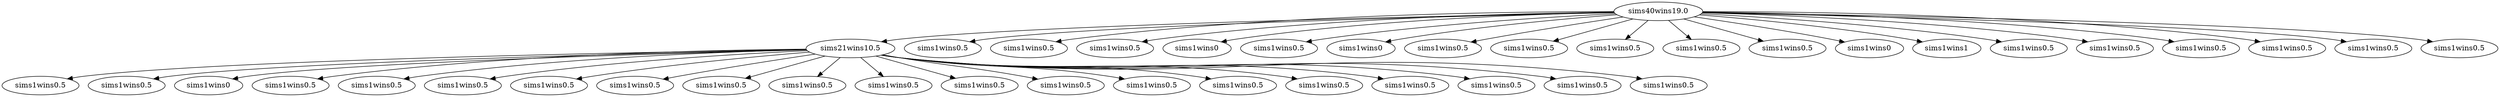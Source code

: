 digraph G { 
4357147448 [label="sims40wins19.0"];4357147448 -> { 4358072528 [label="sims21wins10.5"] 4358072808 [label="sims1wins0.5"] 4358073088 [label="sims1wins0.5"] 4358073368 [label="sims1wins0.5"] 4358073648 [label="sims1wins0"] 4358073928 [label="sims1wins0.5"] 4358074208 [label="sims1wins0"] 4358209720 [label="sims1wins0.5"] 4358210000 [label="sims1wins0.5"] 4358210280 [label="sims1wins0.5"] 4358210560 [label="sims1wins0.5"] 4358210840 [label="sims1wins0.5"] 4358211120 [label="sims1wins0"] 4358211400 [label="sims1wins1"] 4358211680 [label="sims1wins0.5"] 4358211960 [label="sims1wins0.5"] 4358212240 [label="sims1wins0.5"] 4358212520 [label="sims1wins0.5"] 4358212800 [label="sims1wins0.5"] 4358213080 [label="sims1wins0.5"] };
4358072528 [label="sims21wins10.5"];4358072528 -> { 4360014088 [label="sims1wins0.5"] 4360014424 [label="sims1wins0.5"] 4360014760 [label="sims1wins0"] 4360015096 [label="sims1wins0.5"] 4360015432 [label="sims1wins0.5"] 4360015768 [label="sims1wins0.5"] 4360024360 [label="sims1wins0.5"] 4360024696 [label="sims1wins0.5"] 4360025032 [label="sims1wins0.5"] 4360025368 [label="sims1wins0.5"] 4360025704 [label="sims1wins0.5"] 4360026040 [label="sims1wins0.5"] 4360026376 [label="sims1wins0.5"] 4360026712 [label="sims1wins0.5"] 4360027048 [label="sims1wins0.5"] 4360027384 [label="sims1wins0.5"] 4360027720 [label="sims1wins0.5"] 4360028056 [label="sims1wins0.5"] 4359647528 [label="sims1wins0.5"] 4359647864 [label="sims1wins0.5"] };
4360014088 [label="sims1wins0.5"];4360014088 -> { };
4360014424 [label="sims1wins0.5"];4360014424 -> { };
4360014760 [label="sims1wins0"];4360014760 -> { };
4360015096 [label="sims1wins0.5"];4360015096 -> { };
4360015432 [label="sims1wins0.5"];4360015432 -> { };
4360015768 [label="sims1wins0.5"];4360015768 -> { };
4360024360 [label="sims1wins0.5"];4360024360 -> { };
4360024696 [label="sims1wins0.5"];4360024696 -> { };
4360025032 [label="sims1wins0.5"];4360025032 -> { };
4360025368 [label="sims1wins0.5"];4360025368 -> { };
4360025704 [label="sims1wins0.5"];4360025704 -> { };
4360026040 [label="sims1wins0.5"];4360026040 -> { };
4360026376 [label="sims1wins0.5"];4360026376 -> { };
4360026712 [label="sims1wins0.5"];4360026712 -> { };
4360027048 [label="sims1wins0.5"];4360027048 -> { };
4360027384 [label="sims1wins0.5"];4360027384 -> { };
4360027720 [label="sims1wins0.5"];4360027720 -> { };
4360028056 [label="sims1wins0.5"];4360028056 -> { };
4359647528 [label="sims1wins0.5"];4359647528 -> { };
4359647864 [label="sims1wins0.5"];4359647864 -> { };
4358072808 [label="sims1wins0.5"];4358072808 -> { };
4358073088 [label="sims1wins0.5"];4358073088 -> { };
4358073368 [label="sims1wins0.5"];4358073368 -> { };
4358073648 [label="sims1wins0"];4358073648 -> { };
4358073928 [label="sims1wins0.5"];4358073928 -> { };
4358074208 [label="sims1wins0"];4358074208 -> { };
4358209720 [label="sims1wins0.5"];4358209720 -> { };
4358210000 [label="sims1wins0.5"];4358210000 -> { };
4358210280 [label="sims1wins0.5"];4358210280 -> { };
4358210560 [label="sims1wins0.5"];4358210560 -> { };
4358210840 [label="sims1wins0.5"];4358210840 -> { };
4358211120 [label="sims1wins0"];4358211120 -> { };
4358211400 [label="sims1wins1"];4358211400 -> { };
4358211680 [label="sims1wins0.5"];4358211680 -> { };
4358211960 [label="sims1wins0.5"];4358211960 -> { };
4358212240 [label="sims1wins0.5"];4358212240 -> { };
4358212520 [label="sims1wins0.5"];4358212520 -> { };
4358212800 [label="sims1wins0.5"];4358212800 -> { };
4358213080 [label="sims1wins0.5"];4358213080 -> { };
}
